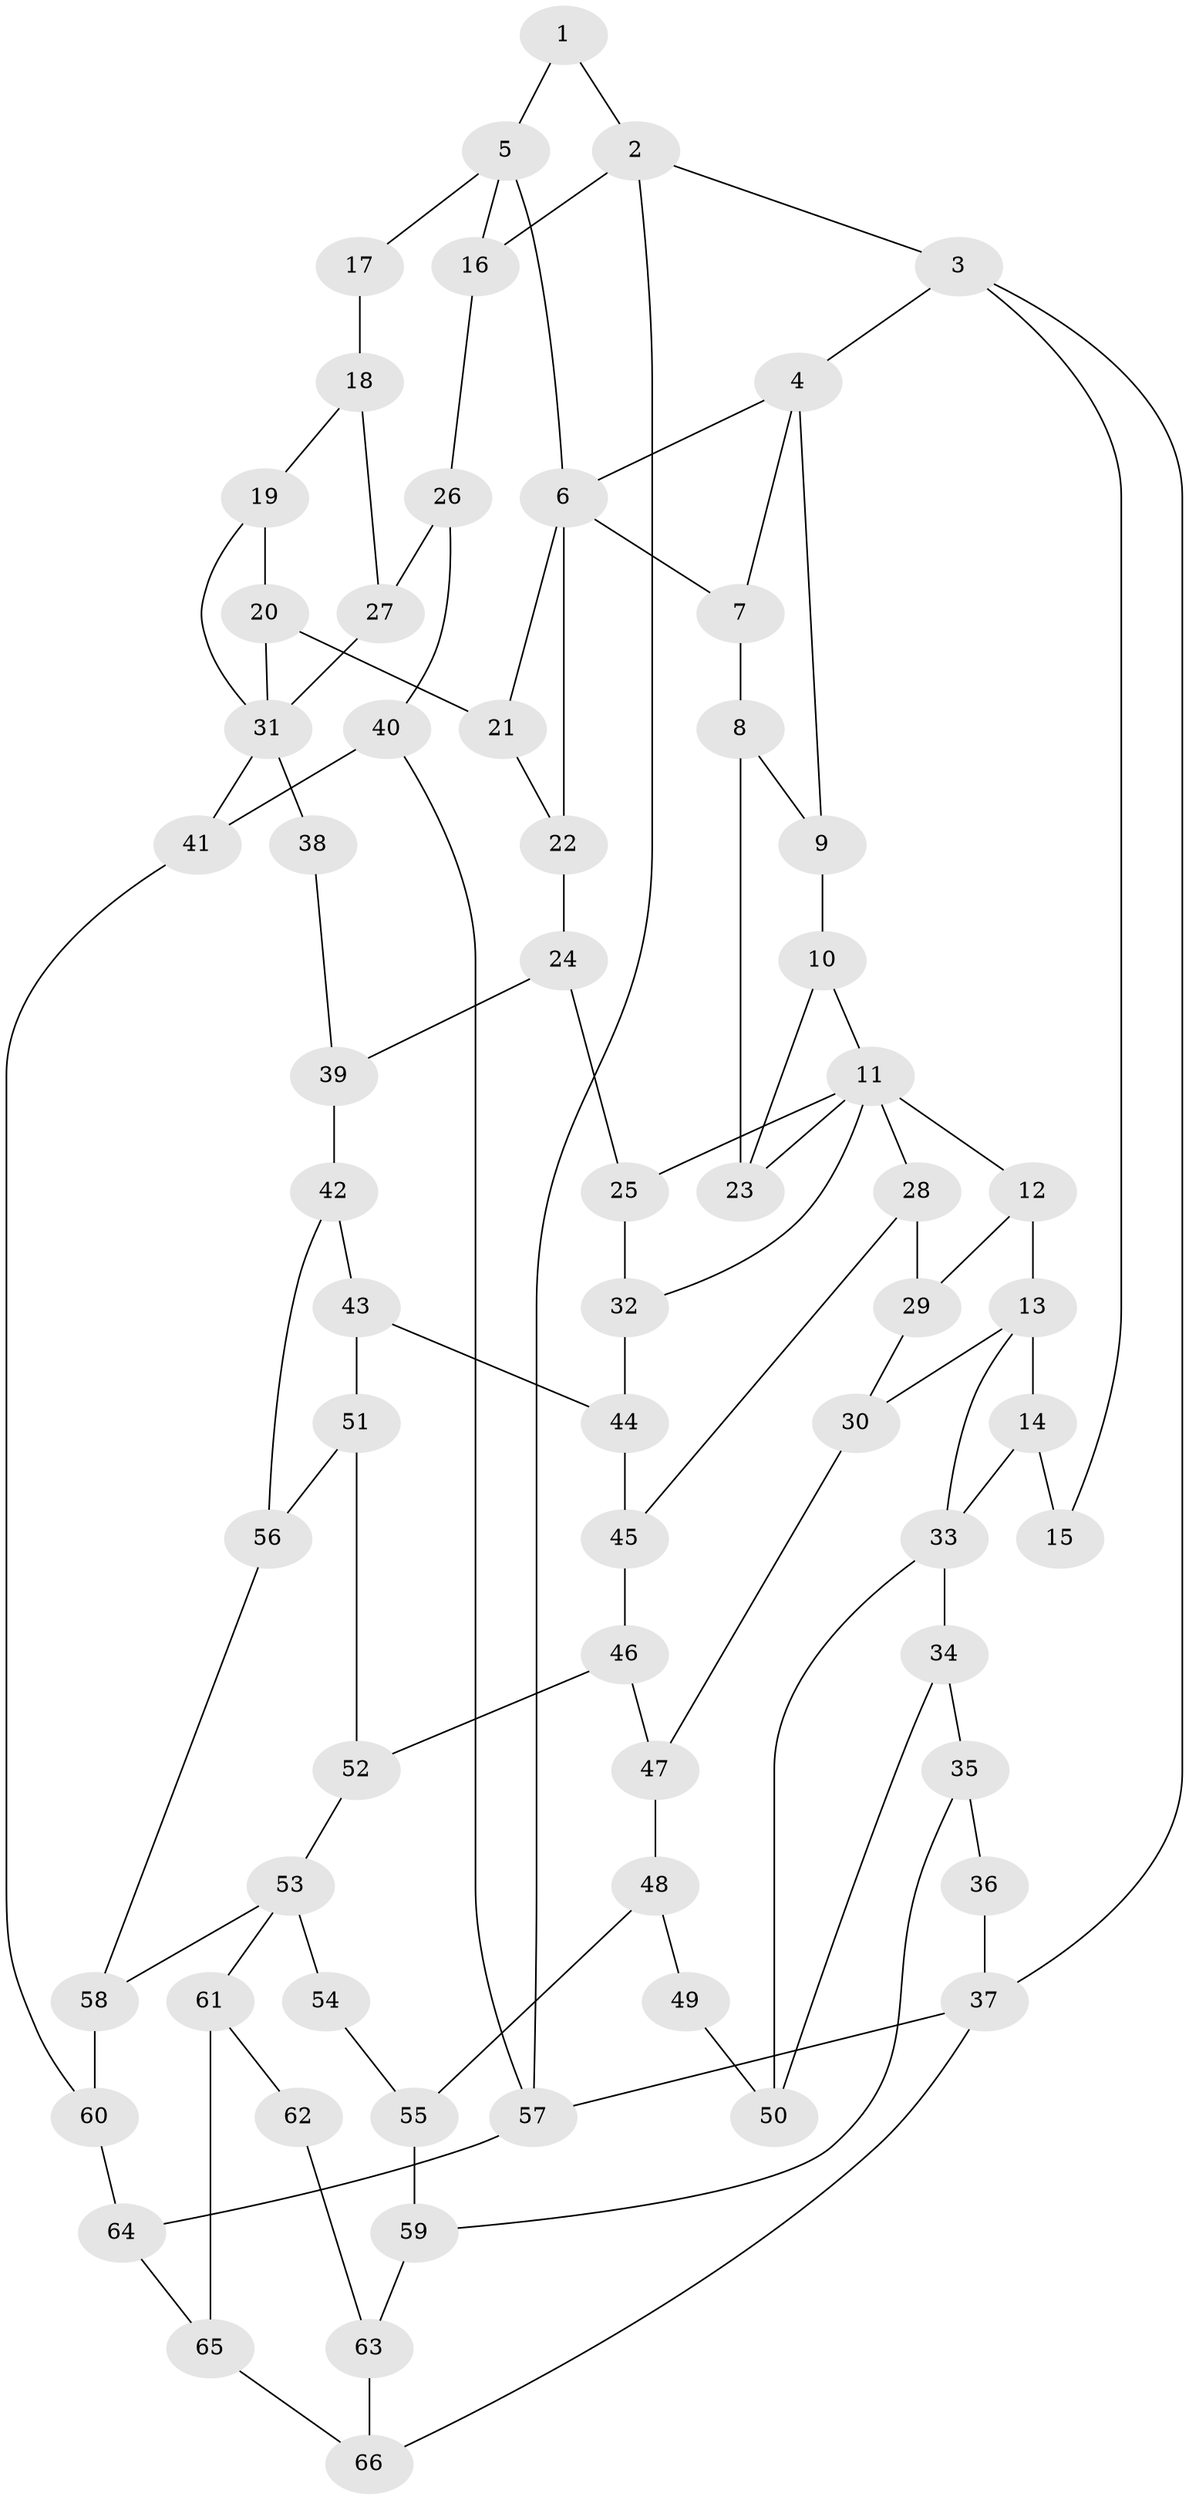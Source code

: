 // original degree distribution, {3: 0.031914893617021274, 6: 0.22340425531914893, 5: 0.5212765957446809, 4: 0.22340425531914893}
// Generated by graph-tools (version 1.1) at 2025/54/03/04/25 22:54:34]
// undirected, 66 vertices, 103 edges
graph export_dot {
  node [color=gray90,style=filled];
  1;
  2;
  3;
  4;
  5;
  6;
  7;
  8;
  9;
  10;
  11;
  12;
  13;
  14;
  15;
  16;
  17;
  18;
  19;
  20;
  21;
  22;
  23;
  24;
  25;
  26;
  27;
  28;
  29;
  30;
  31;
  32;
  33;
  34;
  35;
  36;
  37;
  38;
  39;
  40;
  41;
  42;
  43;
  44;
  45;
  46;
  47;
  48;
  49;
  50;
  51;
  52;
  53;
  54;
  55;
  56;
  57;
  58;
  59;
  60;
  61;
  62;
  63;
  64;
  65;
  66;
  1 -- 2 [weight=1.0];
  1 -- 5 [weight=1.0];
  2 -- 3 [weight=1.0];
  2 -- 16 [weight=1.0];
  2 -- 57 [weight=1.0];
  3 -- 4 [weight=1.0];
  3 -- 15 [weight=1.0];
  3 -- 37 [weight=1.0];
  4 -- 6 [weight=1.0];
  4 -- 7 [weight=1.0];
  4 -- 9 [weight=1.0];
  5 -- 6 [weight=2.0];
  5 -- 16 [weight=1.0];
  5 -- 17 [weight=2.0];
  6 -- 7 [weight=1.0];
  6 -- 21 [weight=1.0];
  6 -- 22 [weight=1.0];
  7 -- 8 [weight=1.0];
  8 -- 9 [weight=1.0];
  8 -- 23 [weight=1.0];
  9 -- 10 [weight=1.0];
  10 -- 11 [weight=1.0];
  10 -- 23 [weight=1.0];
  11 -- 12 [weight=1.0];
  11 -- 23 [weight=1.0];
  11 -- 25 [weight=1.0];
  11 -- 28 [weight=1.0];
  11 -- 32 [weight=1.0];
  12 -- 13 [weight=1.0];
  12 -- 29 [weight=1.0];
  13 -- 14 [weight=2.0];
  13 -- 30 [weight=1.0];
  13 -- 33 [weight=1.0];
  14 -- 15 [weight=2.0];
  14 -- 33 [weight=2.0];
  16 -- 26 [weight=1.0];
  17 -- 18 [weight=1.0];
  18 -- 19 [weight=1.0];
  18 -- 27 [weight=1.0];
  19 -- 20 [weight=1.0];
  19 -- 31 [weight=1.0];
  20 -- 21 [weight=1.0];
  20 -- 31 [weight=1.0];
  21 -- 22 [weight=1.0];
  22 -- 24 [weight=1.0];
  24 -- 25 [weight=1.0];
  24 -- 39 [weight=1.0];
  25 -- 32 [weight=1.0];
  26 -- 27 [weight=1.0];
  26 -- 40 [weight=1.0];
  27 -- 31 [weight=1.0];
  28 -- 29 [weight=1.0];
  28 -- 45 [weight=1.0];
  29 -- 30 [weight=1.0];
  30 -- 47 [weight=1.0];
  31 -- 38 [weight=2.0];
  31 -- 41 [weight=1.0];
  32 -- 44 [weight=1.0];
  33 -- 34 [weight=1.0];
  33 -- 50 [weight=1.0];
  34 -- 35 [weight=1.0];
  34 -- 50 [weight=1.0];
  35 -- 36 [weight=2.0];
  35 -- 59 [weight=1.0];
  36 -- 37 [weight=1.0];
  37 -- 57 [weight=1.0];
  37 -- 66 [weight=1.0];
  38 -- 39 [weight=1.0];
  39 -- 42 [weight=1.0];
  40 -- 41 [weight=1.0];
  40 -- 57 [weight=1.0];
  41 -- 60 [weight=1.0];
  42 -- 43 [weight=1.0];
  42 -- 56 [weight=1.0];
  43 -- 44 [weight=1.0];
  43 -- 51 [weight=1.0];
  44 -- 45 [weight=1.0];
  45 -- 46 [weight=1.0];
  46 -- 47 [weight=1.0];
  46 -- 52 [weight=1.0];
  47 -- 48 [weight=1.0];
  48 -- 49 [weight=1.0];
  48 -- 55 [weight=1.0];
  49 -- 50 [weight=1.0];
  51 -- 52 [weight=1.0];
  51 -- 56 [weight=1.0];
  52 -- 53 [weight=1.0];
  53 -- 54 [weight=2.0];
  53 -- 58 [weight=1.0];
  53 -- 61 [weight=2.0];
  54 -- 55 [weight=1.0];
  55 -- 59 [weight=1.0];
  56 -- 58 [weight=1.0];
  57 -- 64 [weight=1.0];
  58 -- 60 [weight=1.0];
  59 -- 63 [weight=1.0];
  60 -- 64 [weight=1.0];
  61 -- 62 [weight=2.0];
  61 -- 65 [weight=1.0];
  62 -- 63 [weight=1.0];
  63 -- 66 [weight=1.0];
  64 -- 65 [weight=1.0];
  65 -- 66 [weight=1.0];
}
